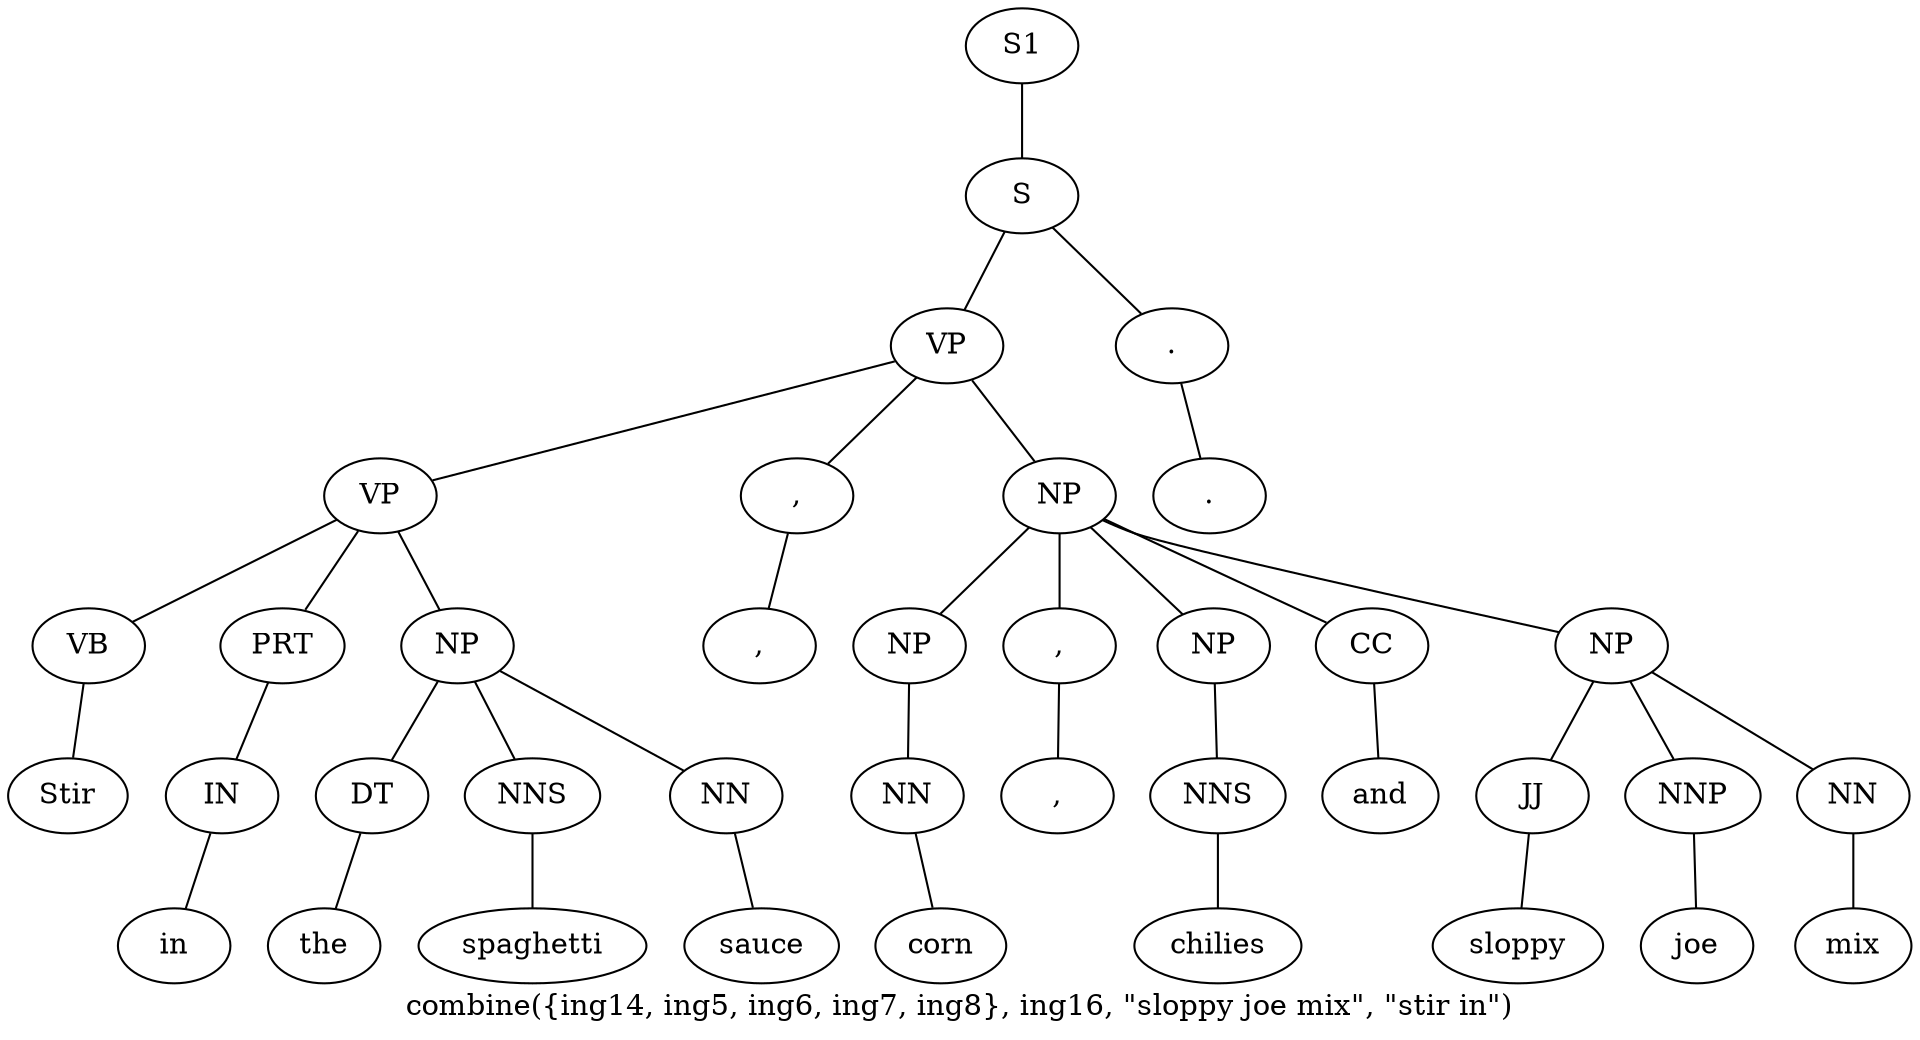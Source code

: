 graph SyntaxGraph {
	label = "combine({ing14, ing5, ing6, ing7, ing8}, ing16, \"sloppy joe mix\", \"stir in\")";
	Node0 [label="S1"];
	Node1 [label="S"];
	Node2 [label="VP"];
	Node3 [label="VP"];
	Node4 [label="VB"];
	Node5 [label="Stir"];
	Node6 [label="PRT"];
	Node7 [label="IN"];
	Node8 [label="in"];
	Node9 [label="NP"];
	Node10 [label="DT"];
	Node11 [label="the"];
	Node12 [label="NNS"];
	Node13 [label="spaghetti"];
	Node14 [label="NN"];
	Node15 [label="sauce"];
	Node16 [label=","];
	Node17 [label=","];
	Node18 [label="NP"];
	Node19 [label="NP"];
	Node20 [label="NN"];
	Node21 [label="corn"];
	Node22 [label=","];
	Node23 [label=","];
	Node24 [label="NP"];
	Node25 [label="NNS"];
	Node26 [label="chilies"];
	Node27 [label="CC"];
	Node28 [label="and"];
	Node29 [label="NP"];
	Node30 [label="JJ"];
	Node31 [label="sloppy"];
	Node32 [label="NNP"];
	Node33 [label="joe"];
	Node34 [label="NN"];
	Node35 [label="mix"];
	Node36 [label="."];
	Node37 [label="."];

	Node0 -- Node1;
	Node1 -- Node2;
	Node1 -- Node36;
	Node2 -- Node3;
	Node2 -- Node16;
	Node2 -- Node18;
	Node3 -- Node4;
	Node3 -- Node6;
	Node3 -- Node9;
	Node4 -- Node5;
	Node6 -- Node7;
	Node7 -- Node8;
	Node9 -- Node10;
	Node9 -- Node12;
	Node9 -- Node14;
	Node10 -- Node11;
	Node12 -- Node13;
	Node14 -- Node15;
	Node16 -- Node17;
	Node18 -- Node19;
	Node18 -- Node22;
	Node18 -- Node24;
	Node18 -- Node27;
	Node18 -- Node29;
	Node19 -- Node20;
	Node20 -- Node21;
	Node22 -- Node23;
	Node24 -- Node25;
	Node25 -- Node26;
	Node27 -- Node28;
	Node29 -- Node30;
	Node29 -- Node32;
	Node29 -- Node34;
	Node30 -- Node31;
	Node32 -- Node33;
	Node34 -- Node35;
	Node36 -- Node37;
}